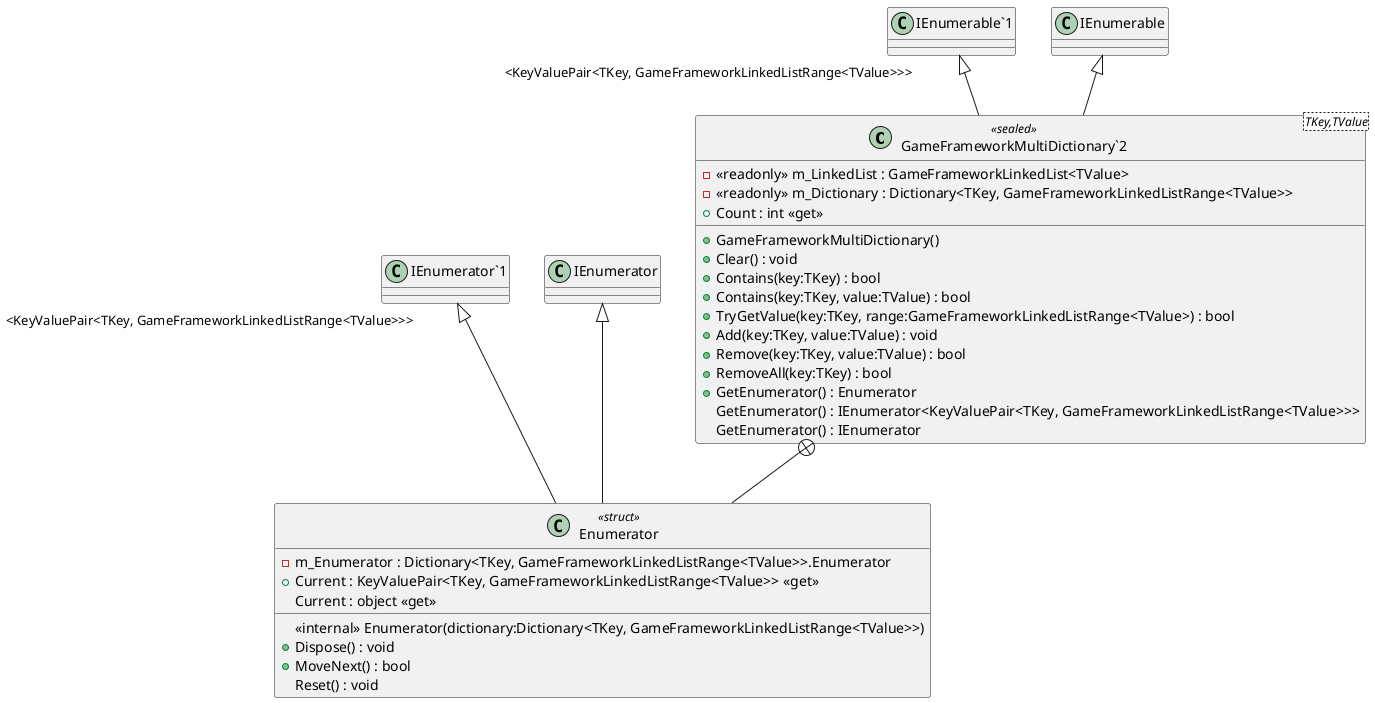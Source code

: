 @startuml
class "GameFrameworkMultiDictionary`2"<TKey,TValue> <<sealed>> {
    - <<readonly>> m_LinkedList : GameFrameworkLinkedList<TValue>
    - <<readonly>> m_Dictionary : Dictionary<TKey, GameFrameworkLinkedListRange<TValue>>
    + GameFrameworkMultiDictionary()
    + Count : int <<get>>
    + Clear() : void
    + Contains(key:TKey) : bool
    + Contains(key:TKey, value:TValue) : bool
    + TryGetValue(key:TKey, range:GameFrameworkLinkedListRange<TValue>) : bool
    + Add(key:TKey, value:TValue) : void
    + Remove(key:TKey, value:TValue) : bool
    + RemoveAll(key:TKey) : bool
    + GetEnumerator() : Enumerator
    GetEnumerator() : IEnumerator<KeyValuePair<TKey, GameFrameworkLinkedListRange<TValue>>>
    GetEnumerator() : IEnumerator
}
class Enumerator <<struct>> {
    - m_Enumerator : Dictionary<TKey, GameFrameworkLinkedListRange<TValue>>.Enumerator
    <<internal>> Enumerator(dictionary:Dictionary<TKey, GameFrameworkLinkedListRange<TValue>>)
    + Current : KeyValuePair<TKey, GameFrameworkLinkedListRange<TValue>> <<get>>
    Current : object <<get>>
    + Dispose() : void
    + MoveNext() : bool
    Reset() : void
}
"IEnumerable`1" "<KeyValuePair<TKey, GameFrameworkLinkedListRange<TValue>>>" <|-- "GameFrameworkMultiDictionary`2"
IEnumerable <|-- "GameFrameworkMultiDictionary`2"
"GameFrameworkMultiDictionary`2" +-- Enumerator
"IEnumerator`1" "<KeyValuePair<TKey, GameFrameworkLinkedListRange<TValue>>>" <|-- Enumerator
IEnumerator <|-- Enumerator
@enduml
